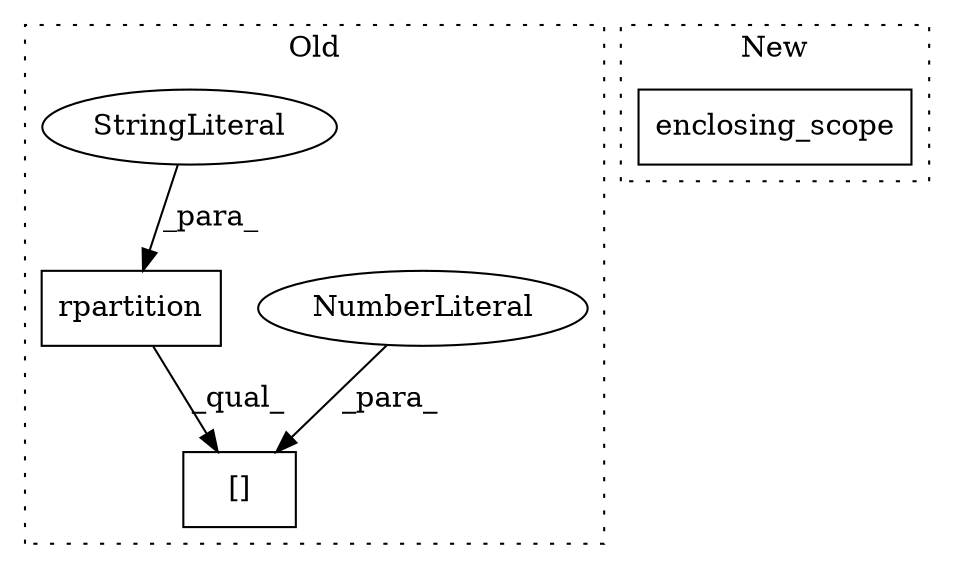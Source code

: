 digraph G {
subgraph cluster0 {
1 [label="[]" a="2" s="7543,7579" l="35,1" shape="box"];
3 [label="NumberLiteral" a="34" s="7578" l="1" shape="ellipse"];
4 [label="rpartition" a="32" s="7562,7576" l="11,1" shape="box"];
5 [label="StringLiteral" a="45" s="7573" l="3" shape="ellipse"];
label = "Old";
style="dotted";
}
subgraph cluster1 {
2 [label="enclosing_scope" a="32" s="7620,7654" l="16,1" shape="box"];
label = "New";
style="dotted";
}
3 -> 1 [label="_para_"];
4 -> 1 [label="_qual_"];
5 -> 4 [label="_para_"];
}